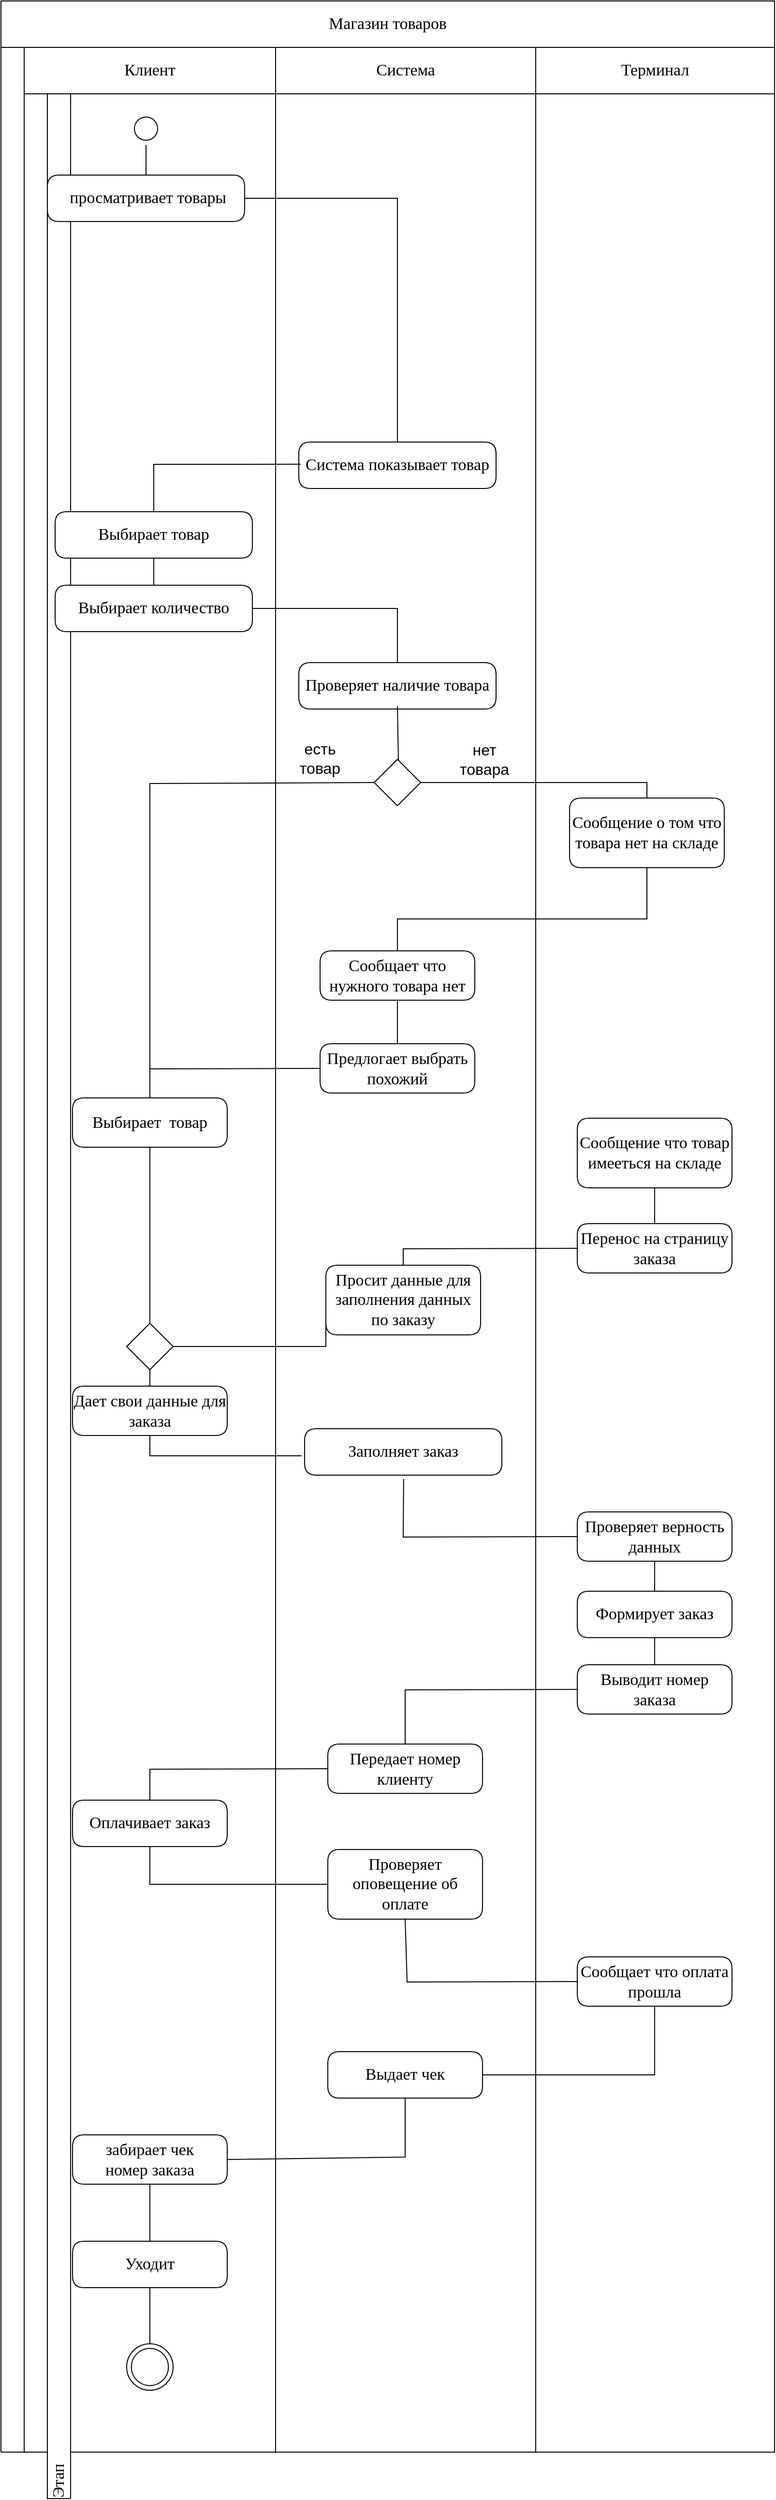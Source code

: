 <mxfile version="20.5.1" type="device" pages="2"><diagram name="Страница-1" id="Page-1"><mxGraphModel dx="1335" dy="742" grid="1" gridSize="10" guides="1" tooltips="1" connect="1" arrows="1" fold="1" page="1" pageScale="1" pageWidth="827" pageHeight="1169" math="0" shadow="0"><root><mxCell id="0"/><mxCell id="1" value="Соединительная линия" parent="0"/><mxCell id="2" style="vsdxID=5;fillColor=none;gradientColor=none;points=[[0,0.94,0],[0,0.88,0],[0,0.81,0],[0,0.75,0],[0,0.69,0],[0,0.63,0],[0,0.56,0],[0,0.5,0],[0,0.44,0],[0,0.37,0],[0,0.31,0],[0,0.25,0],[0,0.19,0],[0,0.12,0],[0,0.06,0],[1,0.94,0],[1,0.88,0],[1,0.81,0],[1,0.75,0],[1,0.69,0],[1,0.63,0],[1,0.56,0],[1,0.5,0],[1,0.44,0],[1,0.37,0],[1,0.31,0],[1,0.25,0],[1,0.19,0],[1,0.12,0],[1,0.06,0]];labelBackgroundColor=none;rounded=0;strokeColor=none;html=1;whiteSpace=wrap;" parent="1" vertex="1"><mxGeometry x="180" y="1101" width="800" height="2534" as="geometry"/></mxCell><mxCell id="3" style="vsdxID=6;fillColor=#FFFFFF;gradientColor=none;fillOpacity=0;shape=stencil(nZBLDoAgDERP0z3SIyjew0SURgSD+Lu9kMZoXLhwN9O+tukAlrNpJg1SzDH4QW/URgNYgZTkjA4UkwJUgGXng+6DX1zLfmoymdXo17xh5zmRJ6Q42BWCfc2oJfdAr+Yv+AP9Cb7OJ3H/2JG1HNGz/84klThPVCc=);points=[[0.06,1,0],[0.13,1,0],[0.19,1,0],[0.25,1,0],[0.31,1,0],[0.37,1,0],[0.44,1,0],[0.5,1,0],[0.56,1,0],[0.63,1,0],[0.69,1,0],[0.75,1,0],[0.81,1,0],[0.88,1,0],[0.94,1,0],[0.06,0,0],[0.13,0,0],[0.19,0,0],[0.25,0,0],[0.31,0,0],[0.37,0,0],[0.44,0,0],[0.5,0,0],[0.56,0,0],[0.63,0,0],[0.69,0,0],[0.75,0,0],[0.81,0,0],[0.88,0,0],[0.94,0,0]];labelBackgroundColor=none;rounded=0;html=1;whiteSpace=wrap;" parent="2" vertex="1"><mxGeometry width="800" height="2534" as="geometry"/></mxCell><mxCell id="4" value="&lt;div style=&quot;font-size: 1px&quot;&gt;&lt;p style=&quot;align:center;margin-left:0;margin-right:0;margin-top:0px;margin-bottom:0px;text-indent:0;valign:middle;direction:ltr;&quot;&gt;&lt;font style=&quot;font-size:16.93px;font-family:Calibri;color:#000000;direction:ltr;letter-spacing:0px;line-height:120%;opacity:1&quot;&gt;Магазин товаров&lt;br/&gt;&lt;/font&gt;&lt;/p&gt;&lt;/div&gt;" style="verticalAlign=middle;align=center;vsdxID=7;fillColor=#FFFFFF;gradientColor=none;shape=stencil(nZBLDoAgDERP0z3SIyjew0SURgSD+Lu9kMZoXLhwN9O+tukAlrNpJg1SzDH4QW/URgNYgZTkjA4UkwJUgGXng+6DX1zLfmoymdXo17xh5zmRJ6Q42BWCfc2oJfdAr+Yv+AP9Cb7OJ3H/2JG1HNGz/84klThPVCc=);points=[[0.06,1,0],[0.13,1,0],[0.19,1,0],[0.25,1,0],[0.31,1,0],[0.37,1,0],[0.44,1,0],[0.5,1,0],[0.56,1,0],[0.63,1,0],[0.69,1,0],[0.75,1,0],[0.81,1,0],[0.88,1,0],[0.94,1,0],[0.06,0,0],[0.13,0,0],[0.19,0,0],[0.25,0,0],[0.31,0,0],[0.37,0,0],[0.44,0,0],[0.5,0,0],[0.56,0,0],[0.63,0,0],[0.69,0,0],[0.75,0,0],[0.81,0,0],[0.88,0,0],[0.94,0,0]];labelBackgroundColor=none;rounded=0;html=1;whiteSpace=wrap;" parent="2" vertex="1"><mxGeometry width="800" height="48" as="geometry"/></mxCell><mxCell id="5" style="vsdxID=8;fillColor=#FFFFFF;gradientColor=none;fillOpacity=0;shape=stencil(nZBLDoAgDERP0z3SIyjew0SURgSD+Lu9kMZoXLhwN9N5bdMClrNpJg1SzDH4QW/URgNYgZTkjA4UkwJUgGXng+6DX1zLfmoymdXo1zxh5z6RO6Q42BWCfc2oJfdAr/AX/IH+BF/rk7hv7MjaZ/L+RirxJ1Gd);points=[];labelBackgroundColor=none;rounded=0;html=1;whiteSpace=wrap;" parent="1" vertex="1"><mxGeometry x="204" y="1149" width="776" height="2486" as="geometry"/></mxCell><mxCell id="6" style="vsdxID=2;fillColor=none;gradientColor=none;points=[];labelBackgroundColor=none;rounded=0;strokeColor=none;html=1;whiteSpace=wrap;" parent="1" vertex="1"><mxGeometry x="464" y="1149" width="269" height="2486" as="geometry"/></mxCell><mxCell id="7" style="vsdxID=3;fillColor=#FFFFFF;gradientColor=none;fillOpacity=0;shape=stencil(nZBLDoAgDERP0z3SIyjew0SURgSD+Lu9kMZoXLhwN9O+tukAlrNpJg1SzDH4QW/URgNYgZTkjA4UkwJUgGXng+6DX1zLfmoymdXo17xh5zmRJ6Q42BWCfc2oJfdAr+Yv+AP9Cb7OJ3H/2JG1HNGz/84klThPVCc=);points=[];labelBackgroundColor=none;rounded=0;html=1;whiteSpace=wrap;" parent="6" vertex="1"><mxGeometry width="269" height="2486" as="geometry"/></mxCell><mxCell id="8" value="&lt;div style=&quot;font-size: 1px&quot;&gt;&lt;font style=&quot;font-size:16.93px;font-family:Calibri;color:#000000;direction:ltr;letter-spacing:0px;line-height:120%;opacity:1&quot;&gt;Система&lt;br&gt;&lt;/font&gt;&lt;/div&gt;" style="verticalAlign=middle;align=center;vsdxID=4;fillColor=#FFFFFF;gradientColor=none;shape=stencil(nZBLDoAgDERP0z3SIyjew0SURgSD+Lu9kMZoXLhwN9O+tukAlrNpJg1SzDH4QW/URgNYgZTkjA4UkwJUgGXng+6DX1zLfmoymdXo17xh5zmRJ6Q42BWCfc2oJfdAr+Yv+AP9Cb7OJ3H/2JG1HNGz/84klThPVCc=);points=[];labelBackgroundColor=none;rounded=0;html=1;whiteSpace=wrap;" parent="6" vertex="1"><mxGeometry width="269" height="48" as="geometry"/></mxCell><mxCell id="9" style="vsdxID=13;fillColor=none;gradientColor=none;points=[];labelBackgroundColor=none;rounded=0;strokeColor=none;html=1;whiteSpace=wrap;" parent="1" vertex="1"><mxGeometry x="204" y="1149" width="260" height="2486" as="geometry"/></mxCell><mxCell id="10" style="vsdxID=14;fillColor=#FFFFFF;gradientColor=none;fillOpacity=0;shape=stencil(nZBLDoAgDERP0z3SIyjew0SURgSD+Lu9kMZoXLhwN9O+tukAlrNpJg1SzDH4QW/URgNYgZTkjA4UkwJUgGXng+6DX1zLfmoymdXo17xh5zmRJ6Q42BWCfc2oJfdAr+Yv+AP9Cb7OJ3H/2JG1HNGz/84klThPVCc=);points=[];labelBackgroundColor=none;rounded=0;html=1;whiteSpace=wrap;" parent="9" vertex="1"><mxGeometry width="260" height="2486" as="geometry"/></mxCell><mxCell id="11" value="&lt;div style=&quot;font-size: 1px&quot;&gt;&lt;font style=&quot;font-size:16.93px;font-family:Calibri;color:#000000;direction:ltr;letter-spacing:0px;line-height:120%;opacity:1&quot;&gt;Клиент&lt;br/&gt;&lt;/font&gt;&lt;/div&gt;" style="verticalAlign=middle;align=center;vsdxID=15;fillColor=#FFFFFF;gradientColor=none;shape=stencil(nZBLDoAgDERP0z3SIyjew0SURgSD+Lu9kMZoXLhwN9O+tukAlrNpJg1SzDH4QW/URgNYgZTkjA4UkwJUgGXng+6DX1zLfmoymdXo17xh5zmRJ6Q42BWCfc2oJfdAr+Yv+AP9Cb7OJ3H/2JG1HNGz/84klThPVCc=);points=[];labelBackgroundColor=none;rounded=0;html=1;whiteSpace=wrap;" parent="9" vertex="1"><mxGeometry width="260" height="48" as="geometry"/></mxCell><mxCell id="12" style="vsdxID=28;fillColor=none;gradientColor=none;points=[];labelBackgroundColor=none;rounded=0;strokeColor=none;html=1;whiteSpace=wrap;" parent="1" vertex="1"><mxGeometry x="733" y="1149" width="247" height="2486" as="geometry"/></mxCell><mxCell id="13" style="vsdxID=29;fillColor=#FFFFFF;gradientColor=none;fillOpacity=0;shape=stencil(nZBLDoAgDERP0z3SIyjew0SURgSD+Lu9kMZoXLhwN9O+tukAlrNpJg1SzDH4QW/URgNYgZTkjA4UkwJUgGXng+6DX1zLfmoymdXo17xh5zmRJ6Q42BWCfc2oJfdAr+Yv+AP9Cb7OJ3H/2JG1HNGz/84klThPVCc=);points=[];labelBackgroundColor=none;rounded=0;html=1;whiteSpace=wrap;" parent="12" vertex="1"><mxGeometry width="247" height="2486" as="geometry"/></mxCell><mxCell id="14" value="&lt;div style=&quot;font-size: 1px&quot;&gt;&lt;font style=&quot;font-size:16.93px;font-family:Calibri;color:#000000;direction:ltr;letter-spacing:0px;line-height:120%;opacity:1&quot;&gt;Терминал&lt;br&gt;&lt;/font&gt;&lt;/div&gt;" style="verticalAlign=middle;align=center;vsdxID=30;fillColor=#FFFFFF;gradientColor=none;shape=stencil(nZBLDoAgDERP0z3SIyjew0SURgSD+Lu9kMZoXLhwN9O+tukAlrNpJg1SzDH4QW/URgNYgZTkjA4UkwJUgGXng+6DX1zLfmoymdXo17xh5zmRJ6Q42BWCfc2oJfdAr+Yv+AP9Cb7OJ3H/2JG1HNGz/84klThPVCc=);points=[];labelBackgroundColor=none;rounded=0;html=1;whiteSpace=wrap;" parent="12" vertex="1"><mxGeometry width="247" height="48" as="geometry"/></mxCell><mxCell id="15" style="vsdxID=9;fillColor=#FFFFFF;gradientColor=none;shape=stencil(nZBLDoAgDERP0z3SIyDew0QUooJB/N1eSGM0LFywm2lf23QAxarbRQFna/BuVIfpggasgXNjtfImRAUoAUXvvBq822xHfmkTmdTs9rThpDmWJji7yFWMfEPoZOwHfZpF8A9aCGbno3h/jCYPIJYoPJQ3);points=[];labelBackgroundColor=none;rounded=0;html=1;whiteSpace=wrap;" parent="1" vertex="1"><mxGeometry x="180" y="1197" width="800" height="2438" as="geometry"/></mxCell><mxCell id="16" style="vsdxID=10;fillColor=none;gradientColor=none;points=[];labelBackgroundColor=none;rounded=0;strokeColor=none;html=1;whiteSpace=wrap;" parent="1" vertex="1"><mxGeometry x="180" y="1197" width="800" height="2438" as="geometry"/></mxCell><mxCell id="17" value="&lt;div style=&quot;font-size: 1px&quot;&gt;&lt;/div&gt;" style="verticalAlign=middle;align=center;vsdxID=11;rotation=90;fillColor=none;gradientColor=none;fillOpacity=0;spacingTop=-1;spacingBottom=-1;spacingLeft=-1;spacingRight=-1;points=[];labelBackgroundColor=none;rounded=0;html=1;strokeColor=none;whiteSpace=wrap;" parent="16" vertex="1"><mxGeometry x="-819" y="819" width="2438" height="800" as="geometry"/></mxCell><mxCell id="18" value="&lt;div style=&quot;font-size: 1px&quot;&gt;&lt;p style=&quot;align:left;margin-left:0;margin-right:0;margin-top:0px;margin-bottom:0px;text-indent:0;valign:middle;direction:ltr;&quot;&gt;&lt;font style=&quot;font-size:16.93px;font-family:Calibri;color:#000000;direction:ltr;letter-spacing:0px;line-height:120%;opacity:1&quot;&gt;Этап&lt;br/&gt;&lt;/font&gt;&lt;/p&gt;&lt;/div&gt;" style="verticalAlign=middle;align=left;vsdxID=12;rotation=270;fillColor=#FFFFFF;gradientColor=none;shape=stencil(nZBLDoAgDERP0z3SIyjew0SURgSD+Lu9kMZoXLhwN9O+tukAlrNpJg1SzDH4QW/URgNYgZTkjA4UkwJUgGXng+6DX1zLfmoymdXo17xh5zmRJ6Q42BWCfc2oJfdAr+Yv+AP9Cb7OJ3H/2JG1HNGz/84klThPVCc=);spacingTop=-1;spacingBottom=-1;spacingLeft=-1;spacingRight=-1;points=[];labelBackgroundColor=none;rounded=0;html=1;whiteSpace=wrap;" parent="16" vertex="1"><mxGeometry x="-1183" y="1231" width="2486" height="24" as="geometry"/></mxCell><mxCell id="kAddxHOBvb0kR5dC-fwD-111" value="&lt;font size=&quot;3&quot;&gt;нет товара&lt;/font&gt;" style="text;html=1;strokeColor=none;fillColor=none;align=center;verticalAlign=middle;whiteSpace=wrap;rounded=0;" parent="16" vertex="1"><mxGeometry x="470" y="673" width="60" height="30" as="geometry"/></mxCell><mxCell id="kAddxHOBvb0kR5dC-fwD-123" value="есть товар" style="text;html=1;strokeColor=none;fillColor=none;align=center;verticalAlign=middle;whiteSpace=wrap;rounded=0;fontSize=16;" parent="16" vertex="1"><mxGeometry x="300" y="672" width="60" height="30" as="geometry"/></mxCell><UserObject label="&lt;div style=&quot;font-size: 1px&quot;&gt;&lt;font style=&quot;font-size:16.93px;font-family:Calibri;color:#000000;direction:ltr;letter-spacing:0px;line-height:120%;opacity:1&quot;&gt;&amp;nbsp;просматривает товары&lt;br&gt;&lt;/font&gt;&lt;/div&gt;" Function="Клиент" id="19"><mxCell style="verticalAlign=middle;align=center;vsdxID=31;fillColor=#FFFFFF;gradientColor=none;shape=stencil(nZE9DsIwDIVP4xWliRiYS7kAJ4iIIRYhqdxQfk5PWhepdGBoJvu9z7b0AqbuvG0RtOoypys+yGUPZg9aU/TIlEsFpgFTnxPjhdM9OulbW0itRgWdzFQDrZXl05HeOGnVZvfztgLJllvqh+tPYZVYr2lSSX8QNFCcoV9zFfwHXQkuzpdizEeSoxAk3rm/zLNI8hem+QA=);points=[[0.5,0,0],[0.5,0.5,0],[1,0.5,0]];labelBackgroundColor=none;rounded=1;html=1;whiteSpace=wrap;" parent="1" vertex="1"><mxGeometry x="228" y="1281" width="204" height="48" as="geometry"/></mxCell></UserObject><UserObject label="&lt;div style=&quot;font-size: 1px&quot;&gt;&lt;font style=&quot;font-size:16.93px;font-family:Calibri;color:#000000;direction:ltr;letter-spacing:0px;line-height:120%;opacity:1&quot;&gt;Система показывает товар&lt;br&gt;&lt;/font&gt;&lt;/div&gt;" Function="Менеджер" id="23"><mxCell style="verticalAlign=middle;align=center;vsdxID=39;fillColor=#FFFFFF;gradientColor=none;shape=stencil(nZE9DsIwDIVP4xWliRiYS7kAJ4iIIRYhqdxQfk5PWhepdGBoJvu9z7b0AqbuvG0RtOoypys+yGUPZg9aU/TIlEsFpgFTnxPjhdM9OulbW0itRgWdzFQDrZXl05HeOGnVZvfztgLJllvqh+tPYZVYr2lSSX8QNFCcoV9zFfwHXQkuzpdizEeSoxAk3rm/zLNI8hem+QA=);points=[[0.5,0,0],[0.5,0.5,0],[1,0.5,0]];labelBackgroundColor=none;rounded=1;html=1;whiteSpace=wrap;" parent="1" vertex="1"><mxGeometry x="488" y="1557" width="204" height="48" as="geometry"/></mxCell></UserObject><UserObject label="&lt;div style=&quot;font-size: 1px&quot;&gt;&lt;font style=&quot;font-size:16.93px;font-family:Calibri;color:#000000;direction:ltr;letter-spacing:0px;line-height:120%;opacity:1&quot;&gt;Выбирает товар&lt;br/&gt;&lt;/font&gt;&lt;/div&gt;" Function="Клиент" id="26"><mxCell style="verticalAlign=middle;align=center;vsdxID=50;fillColor=#FFFFFF;gradientColor=none;shape=stencil(nZE9DsIwDIVP4xWliRiYS7kAJ4iIIRYhqdxQfk5PWhepdGBoJvu9z7b0AqbuvG0RtOoypys+yGUPZg9aU/TIlEsFpgFTnxPjhdM9OulbW0itRgWdzFQDrZXl05HeOGnVZvfztgLJllvqh+tPYZVYr2lSSX8QNFCcoV9zFfwHXQkuzpdizEeSoxAk3rm/zLNI8hem+QA=);points=[[0.5,0,0],[0.5,0.5,0],[1,0.5,0]];labelBackgroundColor=none;rounded=1;html=1;whiteSpace=wrap;" parent="1" vertex="1"><mxGeometry x="236" y="1629" width="204" height="48" as="geometry"/></mxCell></UserObject><UserObject label="&lt;div style=&quot;font-size: 1px&quot;&gt;&lt;font style=&quot;font-size:16.93px;font-family:Calibri;color:#000000;direction:ltr;letter-spacing:0px;line-height:120%;opacity:1&quot;&gt;Выбирает количество&lt;br/&gt;&lt;/font&gt;&lt;/div&gt;" Function="Клиент" id="28"><mxCell style="verticalAlign=middle;align=center;vsdxID=56;fillColor=#FFFFFF;gradientColor=none;shape=stencil(nZE9DsIwDIVP4xWliRiYS7kAJ4iIIRYhqdxQfk5PWhepdGBoJvu9z7b0AqbuvG0RtOoypys+yGUPZg9aU/TIlEsFpgFTnxPjhdM9OulbW0itRgWdzFQDrZXl05HeOGnVZvfztgLJllvqh+tPYZVYr2lSSX8QNFCcoV9zFfwHXQkuzpdizEeSoxAk3rm/zLNI8hem+QA=);points=[[0.5,0,0],[0.5,0.5,0],[1,0.5,0]];labelBackgroundColor=none;rounded=1;html=1;whiteSpace=wrap;" parent="1" vertex="1"><mxGeometry x="236" y="1705" width="204" height="48" as="geometry"/></mxCell></UserObject><UserObject label="&lt;div style=&quot;font-size: 1px&quot;&gt;&lt;font style=&quot;font-size:16.93px;font-family:Calibri;color:#000000;direction:ltr;letter-spacing:0px;line-height:120%;opacity:1&quot;&gt;Проверяет наличие товара&lt;br/&gt;&lt;/font&gt;&lt;/div&gt;" Function="Менеджер" id="30"><mxCell style="verticalAlign=middle;align=center;vsdxID=62;fillColor=#FFFFFF;gradientColor=none;shape=stencil(nZE9DsIwDIVP4xWliRiYS7kAJ4iIIRYhqdxQfk5PWhepdGBoJvu9z7b0AqbuvG0RtOoypys+yGUPZg9aU/TIlEsFpgFTnxPjhdM9OulbW0itRgWdzFQDrZXl05HeOGnVZvfztgLJllvqh+tPYZVYr2lSSX8QNFCcoV9zFfwHXQkuzpdizEeSoxAk3rm/zLNI8hem+QA=);points=[[0.5,0,0],[0.5,0.5,0],[1,0.5,0]];labelBackgroundColor=none;rounded=1;html=1;whiteSpace=wrap;" parent="1" vertex="1"><mxGeometry x="488" y="1785" width="204" height="48" as="geometry"/></mxCell></UserObject><UserObject label="&lt;div style=&quot;font-size: 1px&quot;&gt;&lt;font style=&quot;font-size:16.93px;font-family:Calibri;color:#000000;direction:ltr;letter-spacing:0px;line-height:120%;opacity:1&quot;&gt;Заполняет заказ&lt;br/&gt;&lt;/font&gt;&lt;/div&gt;" Function="Менеджер" id="32"><mxCell style="verticalAlign=middle;align=center;vsdxID=68;fillColor=#FFFFFF;gradientColor=none;shape=stencil(nZE9DsIwDIVP4xWliRiYS7kAJ4iIIRYhqdxQfk5PWhepdGBoJvu9z7b0AqbuvG0RtOoypys+yGUPZg9aU/TIlEsFpgFTnxPjhdM9OulbW0itRgWdzFQDrZXl05HeOGnVZvfztgLJllvqh+tPYZVYr2lSSX8QNFCcoV9zFfwHXQkuzpdizEeSoxAk3rm/zLNI8hem+QA=);points=[[0.5,0,0],[0.5,0.5,0],[1,0.5,0]];labelBackgroundColor=none;rounded=1;html=1;whiteSpace=wrap;" parent="1" vertex="1"><mxGeometry x="494" y="2577" width="204" height="48" as="geometry"/></mxCell></UserObject><UserObject label="" Function="Менеджер" id="33"><mxCell style="vsdxID=74;fillColor=#FFFFFF;gradientColor=none;shape=stencil(nZBNDoUgDIRP0z3SeAKf3sNElEYEg/h3+wdpjIaFC3cz9OukDGC16HZWIMUSvBvVTl3QgD+QkqxWnkJUgDVg1TuvBu9W27Gf20QmNbktJRy8V4q0IsXJthDsG2YN2Qd7DS+4fGGz3Bfyc2Z2axT3J3syhjt6zvNS4hMXivUf);points=[[0.5,1,0],[0.5,0,0],[0,0.5,0],[1,0.5,0]];labelBackgroundColor=none;rounded=0;html=1;whiteSpace=wrap;" parent="1" vertex="1"><mxGeometry x="566" y="1885" width="48" height="48" as="geometry"/></mxCell></UserObject><UserObject label="&lt;div style=&quot;font-size: 1px&quot;&gt;&lt;font style=&quot;font-size:16.93px;font-family:Calibri;color:#000000;direction:ltr;letter-spacing:0px;line-height:120%;opacity:1&quot;&gt;Сообщение о том что товара нет на складе&lt;br/&gt;&lt;/font&gt;&lt;/div&gt;" Function="Система" id="34"><mxCell style="verticalAlign=middle;align=center;vsdxID=75;fillColor=#FFFFFF;gradientColor=none;shape=stencil(nZE9DsIwDIVP4xWliRiYS7kAJ4iIIRYhqdxQfk5PWhepdGBoJvu9z7b0AqbuvG0RtOoypys+yGUPZg9aU/TIlEsFpgFTnxPjhdM9OulbW0itRgWdzFQDrZXl05HeOGnVZvfztgLJllvqh+tPYZVYr2lSSX8QNFCcoV9zFfwHXQkuzpdizEeSoxAk3rm/zLNI8hem+QA=);points=[[0.5,1,0],[0.5,0,0],[0,0.5,0],[1,0.5,0]];labelBackgroundColor=none;rounded=1;html=1;whiteSpace=wrap;" parent="1" vertex="1"><mxGeometry x="768" y="1925" width="160" height="72" as="geometry"/></mxCell></UserObject><UserObject label="&lt;div style=&quot;font-size: 1px&quot;&gt;&lt;font style=&quot;font-size:16.93px;font-family:Calibri;color:#000000;direction:ltr;letter-spacing:0px;line-height:120%;opacity:1&quot;&gt;Сообщение что товар имееться на складе&lt;br/&gt;&lt;/font&gt;&lt;/div&gt;" Function="Система" id="35"><mxCell style="verticalAlign=middle;align=center;vsdxID=76;fillColor=#FFFFFF;gradientColor=none;shape=stencil(nZE9DsIwDIVP4xWliRiYS7kAJ4iIIRYhqdxQfk5PWhepdGBoJvu9z7b0AqbuvG0RtOoypys+yGUPZg9aU/TIlEsFpgFTnxPjhdM9OulbW0itRgWdzFQDrZXl05HeOGnVZvfztgLJllvqh+tPYZVYr2lSSX8QNFCcoV9zFfwHXQkuzpdizEeSoxAk3rm/zLNI8hem+QA=);points=[[0.5,1,0],[0.5,0,0],[0,0.5,0],[1,0.5,0]];labelBackgroundColor=none;rounded=1;html=1;whiteSpace=wrap;" parent="1" vertex="1"><mxGeometry x="776" y="2256" width="160" height="72" as="geometry"/></mxCell></UserObject><UserObject label="" Function="Клиент" id="41"><mxCell style="vsdxID=92;fillColor=#FFFFFF;gradientColor=none;shape=stencil(vVHLDsIgEPwajiQI6RfU+h8bu22JCGRB2/69kG1iazx58DazM/vIjjBtmiCi0CplCjecbZ8nYc5Ca+snJJsLEqYTph0C4Ujh4XvmEaqzont41gkL96naodXKrGF6YSfQtUi0OXXDVlqPfJNP6usotUhYbJIUMmQb/GGrAxpRljVycDBuc1hKM2LclX8/7H9nFfB+82Cd45T2+mcspcSRmu4F);strokeColor=#000000;points=[[0.5,0,0],[0.5,0.5,0],[1,0.5,0]];labelBackgroundColor=none;rounded=0;html=1;whiteSpace=wrap;" parent="1" vertex="1"><mxGeometry x="318" y="1221" width="24" height="24" as="geometry"/></mxCell></UserObject><UserObject label="&lt;div style=&quot;font-size: 1px&quot;&gt;&lt;font style=&quot;font-size:16.93px;font-family:Calibri;color:#000000;direction:ltr;letter-spacing:0px;line-height:120%;opacity:1&quot;&gt;Перенос на страницу заказа&lt;br/&gt;&lt;/font&gt;&lt;/div&gt;" Function="Система" id="43"><mxCell style="verticalAlign=middle;align=center;vsdxID=98;fillColor=#FFFFFF;gradientColor=none;shape=stencil(nZE9DsIwDIVP4xWliRiYS7kAJ4iIIRYhqdxQfk5PWhepdGBoJvu9z7b0AqbuvG0RtOoypys+yGUPZg9aU/TIlEsFpgFTnxPjhdM9OulbW0itRgWdzFQDrZXl05HeOGnVZvfztgLJllvqh+tPYZVYr2lSSX8QNFCcoV9zFfwHXQkuzpdizEeSoxAk3rm/zLNI8hem+QA=);points=[[0.5,1,0],[0.5,0,0],[0,0.5,0],[1,0.5,0]];labelBackgroundColor=none;rounded=1;html=1;whiteSpace=wrap;" parent="1" vertex="1"><mxGeometry x="776" y="2365" width="160" height="51" as="geometry"/></mxCell></UserObject><UserObject label="&lt;div style=&quot;font-size: 1px&quot;&gt;&lt;font style=&quot;font-size:16.93px;font-family:Calibri;color:#000000;direction:ltr;letter-spacing:0px;line-height:120%;opacity:1&quot;&gt;Сообщает что нужного товара нет&lt;br/&gt;&lt;/font&gt;&lt;/div&gt;" Function="Менеджер" id="46"><mxCell style="verticalAlign=middle;align=center;vsdxID=116;fillColor=#FFFFFF;gradientColor=none;shape=stencil(nZE9DsIwDIVP4xWliRiYS7kAJ4iIIRYhqdxQfk5PWhepdGBoJvu9z7b0AqbuvG0RtOoypys+yGUPZg9aU/TIlEsFpgFTnxPjhdM9OulbW0itRgWdzFQDrZXl05HeOGnVZvfztgLJllvqh+tPYZVYr2lSSX8QNFCcoV9zFfwHXQkuzpdizEeSoxAk3rm/zLNI8hem+QA=);points=[[0.5,1,0],[0.5,0,0],[0,0.5,0],[1,0.5,0]];labelBackgroundColor=none;rounded=1;html=1;whiteSpace=wrap;" parent="1" vertex="1"><mxGeometry x="510" y="2083" width="160" height="51" as="geometry"/></mxCell></UserObject><UserObject label="&lt;div style=&quot;font-size: 1px&quot;&gt;&lt;font style=&quot;font-size:16.93px;font-family:Calibri;color:#000000;direction:ltr;letter-spacing:0px;line-height:120%;opacity:1&quot;&gt;Предлогает выбрать похожий&lt;br/&gt;&lt;/font&gt;&lt;/div&gt;" Function="Менеджер" id="49"><mxCell style="verticalAlign=middle;align=center;vsdxID=127;fillColor=#FFFFFF;gradientColor=none;shape=stencil(nZE9DsIwDIVP4xWliRiYS7kAJ4iIIRYhqdxQfk5PWhepdGBoJvu9z7b0AqbuvG0RtOoypys+yGUPZg9aU/TIlEsFpgFTnxPjhdM9OulbW0itRgWdzFQDrZXl05HeOGnVZvfztgLJllvqh+tPYZVYr2lSSX8QNFCcoV9zFfwHXQkuzpdizEeSoxAk3rm/zLNI8hem+QA=);points=[[0.5,1,0],[0.5,0,0],[0,0.5,0],[1,0.5,0]];labelBackgroundColor=none;rounded=1;html=1;whiteSpace=wrap;" parent="1" vertex="1"><mxGeometry x="510" y="2179" width="160" height="51" as="geometry"/></mxCell></UserObject><UserObject label="&lt;div style=&quot;font-size: 1px&quot;&gt;&lt;font style=&quot;font-size:16.93px;font-family:Calibri;color:#000000;direction:ltr;letter-spacing:0px;line-height:120%;opacity:1&quot;&gt;Выбирает&amp;nbsp; товар&lt;br&gt;&lt;/font&gt;&lt;/div&gt;" Function="Клиент" id="51"><mxCell style="verticalAlign=middle;align=center;vsdxID=133;fillColor=#FFFFFF;gradientColor=none;shape=stencil(nZE9DsIwDIVP4xWliRiYS7kAJ4iIIRYhqdxQfk5PWhepdGBoJvu9z7b0AqbuvG0RtOoypys+yGUPZg9aU/TIlEsFpgFTnxPjhdM9OulbW0itRgWdzFQDrZXl05HeOGnVZvfztgLJllvqh+tPYZVYr2lSSX8QNFCcoV9zFfwHXQkuzpdizEeSoxAk3rm/zLNI8hem+QA=);points=[[0.5,1,0],[0.5,0,0],[0,0.5,0],[1,0.5,0]];labelBackgroundColor=none;rounded=1;html=1;whiteSpace=wrap;" parent="1" vertex="1"><mxGeometry x="254" y="2235" width="160" height="51" as="geometry"/></mxCell></UserObject><UserObject label="&lt;div style=&quot;font-size: 1px&quot;&gt;&lt;font style=&quot;font-size:16.93px;font-family:Calibri;color:#000000;direction:ltr;letter-spacing:0px;line-height:120%;opacity:1&quot;&gt;Дает свои данные для заказа&lt;br/&gt;&lt;/font&gt;&lt;/div&gt;" Function="Клиент" id="52"><mxCell style="verticalAlign=middle;align=center;vsdxID=134;fillColor=#FFFFFF;gradientColor=none;shape=stencil(nZE9DsIwDIVP4xWliRiYS7kAJ4iIIRYhqdxQfk5PWhepdGBoJvu9z7b0AqbuvG0RtOoypys+yGUPZg9aU/TIlEsFpgFTnxPjhdM9OulbW0itRgWdzFQDrZXl05HeOGnVZvfztgLJllvqh+tPYZVYr2lSSX8QNFCcoV9zFfwHXQkuzpdizEeSoxAk3rm/zLNI8hem+QA=);points=[[0.5,1,0],[0.5,0,0],[0,0.5,0],[1,0.5,0]];labelBackgroundColor=none;rounded=1;html=1;whiteSpace=wrap;" parent="1" vertex="1"><mxGeometry x="254" y="2533" width="160" height="51" as="geometry"/></mxCell></UserObject><UserObject label="&lt;div style=&quot;font-size: 1px&quot;&gt;&lt;font style=&quot;font-size:16.93px;font-family:Calibri;color:#000000;direction:ltr;letter-spacing:0px;line-height:120%;opacity:1&quot;&gt;Просит данные для заполнения данных по заказу&lt;br/&gt;&lt;/font&gt;&lt;/div&gt;" Function="Менеджер" id="56"><mxCell style="verticalAlign=middle;align=center;vsdxID=155;fillColor=#FFFFFF;gradientColor=none;shape=stencil(nZE9DsIwDIVP4xWliRiYS7kAJ4iIIRYhqdxQfk5PWhepdGBoJvu9z7b0AqbuvG0RtOoypys+yGUPZg9aU/TIlEsFpgFTnxPjhdM9OulbW0itRgWdzFQDrZXl05HeOGnVZvfztgLJllvqh+tPYZVYr2lSSX8QNFCcoV9zFfwHXQkuzpdizEeSoxAk3rm/zLNI8hem+QA=);points=[[0.5,1,0],[0.5,0,0],[0,0.5,0],[1,0.5,0]];labelBackgroundColor=none;rounded=1;html=1;whiteSpace=wrap;" parent="1" vertex="1"><mxGeometry x="516" y="2408" width="160" height="72" as="geometry"/></mxCell></UserObject><UserObject label="&lt;div style=&quot;font-size: 1px&quot;&gt;&lt;font style=&quot;font-size:16.93px;font-family:Calibri;color:#000000;direction:ltr;letter-spacing:0px;line-height:120%;opacity:1&quot;&gt;Проверяет верность данных&lt;br/&gt;&lt;/font&gt;&lt;/div&gt;" Function="Система" id="59"><mxCell style="verticalAlign=middle;align=center;vsdxID=166;fillColor=#FFFFFF;gradientColor=none;shape=stencil(nZE9DsIwDIVP4xWliRiYS7kAJ4iIIRYhqdxQfk5PWhepdGBoJvu9z7b0AqbuvG0RtOoypys+yGUPZg9aU/TIlEsFpgFTnxPjhdM9OulbW0itRgWdzFQDrZXl05HeOGnVZvfztgLJllvqh+tPYZVYr2lSSX8QNFCcoV9zFfwHXQkuzpdizEeSoxAk3rm/zLNI8hem+QA=);points=[[0.5,1,0],[0.5,0,0],[0,0.5,0],[1,0.5,0]];labelBackgroundColor=none;rounded=1;html=1;whiteSpace=wrap;" parent="1" vertex="1"><mxGeometry x="776" y="2663" width="160" height="51" as="geometry"/></mxCell></UserObject><UserObject label="&lt;div style=&quot;font-size: 1px&quot;&gt;&lt;font style=&quot;font-size:16.93px;font-family:Calibri;color:#000000;direction:ltr;letter-spacing:0px;line-height:120%;opacity:1&quot;&gt;Формирует заказ&lt;br/&gt;&lt;/font&gt;&lt;/div&gt;" Function="Система" id="62"><mxCell style="verticalAlign=middle;align=center;vsdxID=177;fillColor=#FFFFFF;gradientColor=none;shape=stencil(nZE9DsIwDIVP4xWliRiYS7kAJ4iIIRYhqdxQfk5PWhepdGBoJvu9z7b0AqbuvG0RtOoypys+yGUPZg9aU/TIlEsFpgFTnxPjhdM9OulbW0itRgWdzFQDrZXl05HeOGnVZvfztgLJllvqh+tPYZVYr2lSSX8QNFCcoV9zFfwHXQkuzpdizEeSoxAk3rm/zLNI8hem+QA=);points=[[0.5,1,0],[0.5,0,0],[0,0.5,0],[1,0.5,0]];labelBackgroundColor=none;rounded=1;html=1;whiteSpace=wrap;" parent="1" vertex="1"><mxGeometry x="776" y="2745" width="160" height="48" as="geometry"/></mxCell></UserObject><UserObject label="&lt;div style=&quot;font-size: 1px&quot;&gt;&lt;font style=&quot;font-size:16.93px;font-family:Calibri;color:#000000;direction:ltr;letter-spacing:0px;line-height:120%;opacity:1&quot;&gt;Выводит номер заказа&lt;br/&gt;&lt;/font&gt;&lt;/div&gt;" Function="Система" id="63"><mxCell style="verticalAlign=middle;align=center;vsdxID=178;fillColor=#FFFFFF;gradientColor=none;shape=stencil(nZE9DsIwDIVP4xWliRiYS7kAJ4iIIRYhqdxQfk5PWhepdGBoJvu9z7b0AqbuvG0RtOoypys+yGUPZg9aU/TIlEsFpgFTnxPjhdM9OulbW0itRgWdzFQDrZXl05HeOGnVZvfztgLJllvqh+tPYZVYr2lSSX8QNFCcoV9zFfwHXQkuzpdizEeSoxAk3rm/zLNI8hem+QA=);points=[[0.5,1,0],[0.5,0,0],[0,0.5,0],[1,0.5,0]];labelBackgroundColor=none;rounded=1;html=1;whiteSpace=wrap;" parent="1" vertex="1"><mxGeometry x="776" y="2821" width="160" height="51" as="geometry"/></mxCell></UserObject><UserObject label="&lt;div style=&quot;font-size: 1px&quot;&gt;&lt;font style=&quot;font-size:16.93px;font-family:Calibri;color:#000000;direction:ltr;letter-spacing:0px;line-height:120%;opacity:1&quot;&gt;Передает номер клиенту&lt;br/&gt;&lt;/font&gt;&lt;/div&gt;" Function="Менеджер" id="64"><mxCell style="verticalAlign=middle;align=center;vsdxID=179;fillColor=#FFFFFF;gradientColor=none;shape=stencil(nZE9DsIwDIVP4xWliRiYS7kAJ4iIIRYhqdxQfk5PWhepdGBoJvu9z7b0AqbuvG0RtOoypys+yGUPZg9aU/TIlEsFpgFTnxPjhdM9OulbW0itRgWdzFQDrZXl05HeOGnVZvfztgLJllvqh+tPYZVYr2lSSX8QNFCcoV9zFfwHXQkuzpdizEeSoxAk3rm/zLNI8hem+QA=);points=[[0.5,1,0],[0.5,0,0],[0,0.5,0],[1,0.5,0]];labelBackgroundColor=none;rounded=1;html=1;whiteSpace=wrap;" parent="1" vertex="1"><mxGeometry x="518" y="2903" width="160" height="51" as="geometry"/></mxCell></UserObject><UserObject label="&lt;div style=&quot;font-size: 1px&quot;&gt;&lt;font style=&quot;font-size:16.93px;font-family:Calibri;color:#000000;direction:ltr;letter-spacing:0px;line-height:120%;opacity:1&quot;&gt;Оплачивает заказ&lt;br/&gt;&lt;/font&gt;&lt;/div&gt;" Function="Клиент" id="65"><mxCell style="verticalAlign=middle;align=center;vsdxID=180;fillColor=#FFFFFF;gradientColor=none;shape=stencil(nZE9DsIwDIVP4xWliRiYS7kAJ4iIIRYhqdxQfk5PWhepdGBoJvu9z7b0AqbuvG0RtOoypys+yGUPZg9aU/TIlEsFpgFTnxPjhdM9OulbW0itRgWdzFQDrZXl05HeOGnVZvfztgLJllvqh+tPYZVYr2lSSX8QNFCcoV9zFfwHXQkuzpdizEeSoxAk3rm/zLNI8hem+QA=);points=[[0.5,1,0],[0.5,0,0],[0,0.5,0],[1,0.5,0]];labelBackgroundColor=none;rounded=1;html=1;whiteSpace=wrap;" parent="1" vertex="1"><mxGeometry x="254" y="2961" width="160" height="48" as="geometry"/></mxCell></UserObject><UserObject label="&lt;div style=&quot;font-size: 1px&quot;&gt;&lt;font style=&quot;font-size:16.93px;font-family:Calibri;color:#000000;direction:ltr;letter-spacing:0px;line-height:120%;opacity:1&quot;&gt;Проверяет оповещение об оплате&lt;br/&gt;&lt;/font&gt;&lt;/div&gt;" Function="Менеджер" id="66"><mxCell style="verticalAlign=middle;align=center;vsdxID=181;fillColor=#FFFFFF;gradientColor=none;shape=stencil(nZE9DsIwDIVP4xWliRiYS7kAJ4iIIRYhqdxQfk5PWhepdGBoJvu9z7b0AqbuvG0RtOoypys+yGUPZg9aU/TIlEsFpgFTnxPjhdM9OulbW0itRgWdzFQDrZXl05HeOGnVZvfztgLJllvqh+tPYZVYr2lSSX8QNFCcoV9zFfwHXQkuzpdizEeSoxAk3rm/zLNI8hem+QA=);points=[[0.5,1,0],[0.5,0,0],[0,0.5,0],[1,0.5,0]];labelBackgroundColor=none;rounded=1;html=1;whiteSpace=wrap;" parent="1" vertex="1"><mxGeometry x="518" y="3012" width="160" height="72" as="geometry"/></mxCell></UserObject><UserObject label="&lt;div style=&quot;font-size: 1px&quot;&gt;&lt;font style=&quot;font-size:16.93px;font-family:Calibri;color:#000000;direction:ltr;letter-spacing:0px;line-height:120%;opacity:1&quot;&gt;Сообщает что оплата прошла&lt;br/&gt;&lt;/font&gt;&lt;/div&gt;" Function="Система" id="67"><mxCell style="verticalAlign=middle;align=center;vsdxID=182;fillColor=#FFFFFF;gradientColor=none;shape=stencil(nZE9DsIwDIVP4xWliRiYS7kAJ4iIIRYhqdxQfk5PWhepdGBoJvu9z7b0AqbuvG0RtOoypys+yGUPZg9aU/TIlEsFpgFTnxPjhdM9OulbW0itRgWdzFQDrZXl05HeOGnVZvfztgLJllvqh+tPYZVYr2lSSX8QNFCcoV9zFfwHXQkuzpdizEeSoxAk3rm/zLNI8hem+QA=);points=[[0.5,1,0],[0.5,0,0],[0,0.5,0],[1,0.5,0]];labelBackgroundColor=none;rounded=1;html=1;whiteSpace=wrap;" parent="1" vertex="1"><mxGeometry x="776" y="3123" width="160" height="51" as="geometry"/></mxCell></UserObject><UserObject label="&lt;div style=&quot;font-size: 1px&quot;&gt;&lt;font style=&quot;font-size:16.93px;font-family:Calibri;color:#000000;direction:ltr;letter-spacing:0px;line-height:120%;opacity:1&quot;&gt;Выдает чек&lt;br/&gt;&lt;/font&gt;&lt;/div&gt;" Function="Менеджер" id="68"><mxCell style="verticalAlign=middle;align=center;vsdxID=183;fillColor=#FFFFFF;gradientColor=none;shape=stencil(nZE9DsIwDIVP4xWliRiYS7kAJ4iIIRYhqdxQfk5PWhepdGBoJvu9z7b0AqbuvG0RtOoypys+yGUPZg9aU/TIlEsFpgFTnxPjhdM9OulbW0itRgWdzFQDrZXl05HeOGnVZvfztgLJllvqh+tPYZVYr2lSSX8QNFCcoV9zFfwHXQkuzpdizEeSoxAk3rm/zLNI8hem+QA=);points=[[0.5,1,0],[0.5,0,0],[0,0.5,0],[1,0.5,0]];labelBackgroundColor=none;rounded=1;html=1;whiteSpace=wrap;" parent="1" vertex="1"><mxGeometry x="518" y="3221" width="160" height="48" as="geometry"/></mxCell></UserObject><UserObject label="&lt;div style=&quot;font-size: 1px&quot;&gt;&lt;font style=&quot;font-size:16.93px;font-family:Calibri;color:#000000;direction:ltr;letter-spacing:0px;line-height:120%;opacity:1&quot;&gt;забирает чек&lt;br/&gt;номер заказа &lt;br/&gt;&lt;/font&gt;&lt;/div&gt;" Function="Клиент" id="69"><mxCell style="verticalAlign=middle;align=center;vsdxID=184;fillColor=#FFFFFF;gradientColor=none;shape=stencil(nZE9DsIwDIVP4xWliRiYS7kAJ4iIIRYhqdxQfk5PWhepdGBoJvu9z7b0AqbuvG0RtOoypys+yGUPZg9aU/TIlEsFpgFTnxPjhdM9OulbW0itRgWdzFQDrZXl05HeOGnVZvfztgLJllvqh+tPYZVYr2lSSX8QNFCcoV9zFfwHXQkuzpdizEeSoxAk3rm/zLNI8hem+QA=);points=[[0.5,1,0],[0.5,0,0],[0,0.5,0],[1,0.5,0]];labelBackgroundColor=none;rounded=1;html=1;whiteSpace=wrap;" parent="1" vertex="1"><mxGeometry x="254" y="3307" width="160" height="51" as="geometry"/></mxCell></UserObject><UserObject label="&lt;div style=&quot;font-size: 1px&quot;&gt;&lt;font style=&quot;font-size:16.93px;font-family:Calibri;color:#000000;direction:ltr;letter-spacing:0px;line-height:120%;opacity:1&quot;&gt;Уходит&lt;br/&gt;&lt;/font&gt;&lt;/div&gt;" Function="Клиент" id="70"><mxCell style="verticalAlign=middle;align=center;vsdxID=185;fillColor=#FFFFFF;gradientColor=none;shape=stencil(nZE9DsIwDIVP4xWliRiYS7kAJ4iIIRYhqdxQfk5PWhepdGBoJvu9z7b0AqbuvG0RtOoypys+yGUPZg9aU/TIlEsFpgFTnxPjhdM9OulbW0itRgWdzFQDrZXl05HeOGnVZvfztgLJllvqh+tPYZVYr2lSSX8QNFCcoV9zFfwHXQkuzpdizEeSoxAk3rm/zLNI8hem+QA=);points=[[0.5,1,0],[0.5,0,0],[0,0.5,0],[1,0.5,0]];labelBackgroundColor=none;rounded=1;html=1;whiteSpace=wrap;" parent="1" vertex="1"><mxGeometry x="254" y="3417" width="160" height="48" as="geometry"/></mxCell></UserObject><UserObject label="" Function="Клиент" id="71"><mxCell style="vsdxID=186;fillColor=#FFFFFF;gradientColor=none;shape=stencil(nZBNDoUgDIRP0z3SeAKf3sNElEYEg/h3+wdpjIaFC3cz9OukDGC16HZWIMUSvBvVTl3QgD+QkqxWnkJUgDVg1TuvBu9W27Gf20QmNbktJRy8V4q0IsXJthDsG2YN2Qd7DS+4fGGz3Bfyc2Z2axT3J3syhjt6zvNS4hMXivUf);points=[[0.5,1,0],[0.5,0,0],[0,0.5,0],[1,0.5,0]];labelBackgroundColor=none;rounded=0;html=1;whiteSpace=wrap;" parent="1" vertex="1"><mxGeometry x="310" y="2468" width="48" height="48" as="geometry"/></mxCell></UserObject><UserObject label="" Function="Клиент" id="81"><mxCell style="vsdxID=238;fillColor=#FFFFFF;gradientColor=none;shape=stencil(xVPbCsMgDP0aHwWn9GHPXfcfstpW5mqJbm3/vkpkF+kGG4y+JTkn8SQHiShdJwdFOHMe7FmNuvYdEQfCue47BdqHiIiKiLKxoFqw177GfJCRGaOLvcUJE/btWGzhbMa0wPSIVAmnAEGi8kSF+TVP8H51EpuonLSjYL302vYIJsxIaBUNr9DGyDYJQsiNSg1P5d91rW/4F10heNy50cagTXf8nQlfeFBkuxbZrpuZ8FnYRh5k9w9B/i9CCf+UqBY=);strokeColor=#000000;points=[[0.5,1,0],[0.5,0,0],[0,0.5,0],[1,0.5,0]];labelBackgroundColor=none;rounded=0;html=1;whiteSpace=wrap;" parent="1" vertex="1"><mxGeometry x="310" y="3523" width="48" height="48" as="geometry"/></mxCell></UserObject><mxCell id="kAddxHOBvb0kR5dC-fwD-84" value="" style="endArrow=none;html=1;rounded=0;entryX=0.5;entryY=1;entryDx=0;entryDy=0;entryPerimeter=0;exitX=0.5;exitY=0;exitDx=0;exitDy=0;exitPerimeter=0;" parent="1" source="71" target="51" edge="1"><mxGeometry width="50" height="50" relative="1" as="geometry"><mxPoint x="340" y="2380" as="sourcePoint"/><mxPoint x="390" y="2330" as="targetPoint"/></mxGeometry></mxCell><mxCell id="kAddxHOBvb0kR5dC-fwD-85" value="" style="endArrow=none;html=1;rounded=0;exitX=0.5;exitY=1;exitDx=0;exitDy=0;exitPerimeter=0;entryX=0.5;entryY=0;entryDx=0;entryDy=0;entryPerimeter=0;" parent="1" source="71" target="52" edge="1"><mxGeometry width="50" height="50" relative="1" as="geometry"><mxPoint x="380" y="2520" as="sourcePoint"/><mxPoint x="430" y="2470" as="targetPoint"/></mxGeometry></mxCell><mxCell id="kAddxHOBvb0kR5dC-fwD-86" value="" style="endArrow=none;html=1;rounded=0;entryX=0.5;entryY=1;entryDx=0;entryDy=0;entryPerimeter=0;exitX=-0.015;exitY=0.583;exitDx=0;exitDy=0;exitPerimeter=0;" parent="1" source="32" target="52" edge="1"><mxGeometry width="50" height="50" relative="1" as="geometry"><mxPoint x="350" y="2700" as="sourcePoint"/><mxPoint x="400" y="2650" as="targetPoint"/><Array as="points"><mxPoint x="334" y="2605"/></Array></mxGeometry></mxCell><mxCell id="kAddxHOBvb0kR5dC-fwD-88" value="" style="endArrow=none;html=1;rounded=0;entryX=0.5;entryY=1;entryDx=0;entryDy=0;entryPerimeter=0;exitX=0.5;exitY=0;exitDx=0;exitDy=0;exitPerimeter=0;" parent="1" source="81" target="70" edge="1"><mxGeometry width="50" height="50" relative="1" as="geometry"><mxPoint x="400" y="3540" as="sourcePoint"/><mxPoint x="450" y="3490" as="targetPoint"/></mxGeometry></mxCell><mxCell id="kAddxHOBvb0kR5dC-fwD-89" value="" style="endArrow=none;html=1;rounded=0;entryX=0.5;entryY=1;entryDx=0;entryDy=0;entryPerimeter=0;exitX=0.5;exitY=0;exitDx=0;exitDy=0;exitPerimeter=0;" parent="1" source="70" target="69" edge="1"><mxGeometry width="50" height="50" relative="1" as="geometry"><mxPoint x="390" y="3430" as="sourcePoint"/><mxPoint x="440" y="3380" as="targetPoint"/></mxGeometry></mxCell><mxCell id="kAddxHOBvb0kR5dC-fwD-90" value="" style="endArrow=none;html=1;rounded=0;entryX=0.5;entryY=1;entryDx=0;entryDy=0;entryPerimeter=0;exitX=1;exitY=0.5;exitDx=0;exitDy=0;exitPerimeter=0;" parent="1" source="69" target="68" edge="1"><mxGeometry width="50" height="50" relative="1" as="geometry"><mxPoint x="530" y="3370" as="sourcePoint"/><mxPoint x="580" y="3320" as="targetPoint"/><Array as="points"><mxPoint x="598" y="3330"/></Array></mxGeometry></mxCell><mxCell id="kAddxHOBvb0kR5dC-fwD-91" value="" style="endArrow=none;html=1;rounded=0;exitX=1;exitY=0.5;exitDx=0;exitDy=0;exitPerimeter=0;entryX=0.5;entryY=1;entryDx=0;entryDy=0;entryPerimeter=0;" parent="1" source="68" target="67" edge="1"><mxGeometry width="50" height="50" relative="1" as="geometry"><mxPoint x="790" y="3250" as="sourcePoint"/><mxPoint x="840" y="3200" as="targetPoint"/><Array as="points"><mxPoint x="856" y="3245"/></Array></mxGeometry></mxCell><mxCell id="kAddxHOBvb0kR5dC-fwD-92" value="" style="endArrow=none;html=1;rounded=0;entryX=0;entryY=0.5;entryDx=0;entryDy=0;entryPerimeter=0;exitX=0.5;exitY=1;exitDx=0;exitDy=0;exitPerimeter=0;" parent="1" source="66" target="67" edge="1"><mxGeometry width="50" height="50" relative="1" as="geometry"><mxPoint x="600" y="3150" as="sourcePoint"/><mxPoint x="650" y="3100" as="targetPoint"/><Array as="points"><mxPoint x="600" y="3149"/></Array></mxGeometry></mxCell><mxCell id="kAddxHOBvb0kR5dC-fwD-94" value="" style="endArrow=none;html=1;rounded=0;entryX=0.5;entryY=1;entryDx=0;entryDy=0;entryPerimeter=0;exitX=0;exitY=0.5;exitDx=0;exitDy=0;exitPerimeter=0;" parent="1" source="66" target="65" edge="1"><mxGeometry width="50" height="50" relative="1" as="geometry"><mxPoint x="350" y="3140" as="sourcePoint"/><mxPoint x="400" y="3090" as="targetPoint"/><Array as="points"><mxPoint x="334" y="3048"/></Array></mxGeometry></mxCell><mxCell id="kAddxHOBvb0kR5dC-fwD-93" value="" style="endArrow=none;html=1;rounded=0;entryX=0;entryY=0.5;entryDx=0;entryDy=0;entryPerimeter=0;exitX=0.5;exitY=0;exitDx=0;exitDy=0;exitPerimeter=0;" parent="1" source="65" target="64" edge="1"><mxGeometry width="50" height="50" relative="1" as="geometry"><mxPoint x="360" y="2900" as="sourcePoint"/><mxPoint x="410" y="2850" as="targetPoint"/><Array as="points"><mxPoint x="334" y="2929"/></Array></mxGeometry></mxCell><mxCell id="kAddxHOBvb0kR5dC-fwD-95" value="" style="endArrow=none;html=1;rounded=0;entryX=0;entryY=0.5;entryDx=0;entryDy=0;entryPerimeter=0;exitX=0.5;exitY=0;exitDx=0;exitDy=0;exitPerimeter=0;" parent="1" source="64" target="63" edge="1"><mxGeometry width="50" height="50" relative="1" as="geometry"><mxPoint x="630" y="2850" as="sourcePoint"/><mxPoint x="680" y="2800" as="targetPoint"/><Array as="points"><mxPoint x="598" y="2847"/></Array></mxGeometry></mxCell><mxCell id="kAddxHOBvb0kR5dC-fwD-97" value="" style="endArrow=none;html=1;rounded=0;entryX=0.5;entryY=1;entryDx=0;entryDy=0;entryPerimeter=0;exitX=0.5;exitY=0;exitDx=0;exitDy=0;exitPerimeter=0;" parent="1" source="63" target="62" edge="1"><mxGeometry width="50" height="50" relative="1" as="geometry"><mxPoint x="930" y="2840" as="sourcePoint"/><mxPoint x="980" y="2790" as="targetPoint"/></mxGeometry></mxCell><mxCell id="kAddxHOBvb0kR5dC-fwD-98" value="" style="endArrow=none;html=1;rounded=0;entryX=0.5;entryY=1;entryDx=0;entryDy=0;entryPerimeter=0;exitX=0.5;exitY=0;exitDx=0;exitDy=0;exitPerimeter=0;" parent="1" source="62" target="59" edge="1"><mxGeometry width="50" height="50" relative="1" as="geometry"><mxPoint x="760" y="2760" as="sourcePoint"/><mxPoint x="810" y="2710" as="targetPoint"/></mxGeometry></mxCell><mxCell id="kAddxHOBvb0kR5dC-fwD-99" value="" style="endArrow=none;html=1;rounded=0;entryX=0.502;entryY=1.083;entryDx=0;entryDy=0;entryPerimeter=0;exitX=0;exitY=0.5;exitDx=0;exitDy=0;exitPerimeter=0;" parent="1" source="59" target="32" edge="1"><mxGeometry width="50" height="50" relative="1" as="geometry"><mxPoint x="580" y="2720" as="sourcePoint"/><mxPoint x="630" y="2670" as="targetPoint"/><Array as="points"><mxPoint x="596" y="2689"/></Array></mxGeometry></mxCell><mxCell id="kAddxHOBvb0kR5dC-fwD-100" value="" style="endArrow=none;html=1;rounded=0;entryX=0;entryY=0.5;entryDx=0;entryDy=0;entryPerimeter=0;exitX=1;exitY=0.5;exitDx=0;exitDy=0;exitPerimeter=0;" parent="1" source="71" target="56" edge="1"><mxGeometry width="50" height="50" relative="1" as="geometry"><mxPoint x="390" y="2460" as="sourcePoint"/><mxPoint x="440" y="2410" as="targetPoint"/><Array as="points"><mxPoint x="516" y="2492"/></Array></mxGeometry></mxCell><mxCell id="kAddxHOBvb0kR5dC-fwD-101" value="" style="endArrow=none;html=1;rounded=0;entryX=0;entryY=0.5;entryDx=0;entryDy=0;entryPerimeter=0;exitX=0.5;exitY=0;exitDx=0;exitDy=0;exitPerimeter=0;" parent="1" source="56" target="43" edge="1"><mxGeometry width="50" height="50" relative="1" as="geometry"><mxPoint x="580" y="2370" as="sourcePoint"/><mxPoint x="630" y="2320" as="targetPoint"/><Array as="points"><mxPoint x="596" y="2391"/></Array></mxGeometry></mxCell><mxCell id="kAddxHOBvb0kR5dC-fwD-102" value="" style="endArrow=none;html=1;rounded=0;entryX=0.5;entryY=1;entryDx=0;entryDy=0;entryPerimeter=0;exitX=0.5;exitY=0;exitDx=0;exitDy=0;exitPerimeter=0;" parent="1" source="43" target="35" edge="1"><mxGeometry width="50" height="50" relative="1" as="geometry"><mxPoint x="910" y="2400" as="sourcePoint"/><mxPoint x="960" y="2350" as="targetPoint"/></mxGeometry></mxCell><mxCell id="kAddxHOBvb0kR5dC-fwD-103" value="" style="endArrow=none;html=1;rounded=0;entryX=0;entryY=0.5;entryDx=0;entryDy=0;entryPerimeter=0;exitX=0.5;exitY=0;exitDx=0;exitDy=0;exitPerimeter=0;" parent="1" source="51" target="49" edge="1"><mxGeometry width="50" height="50" relative="1" as="geometry"><mxPoint x="350" y="2170" as="sourcePoint"/><mxPoint x="400" y="2120" as="targetPoint"/><Array as="points"><mxPoint x="334" y="2205"/></Array></mxGeometry></mxCell><mxCell id="kAddxHOBvb0kR5dC-fwD-105" value="" style="endArrow=none;html=1;rounded=0;entryX=0.5;entryY=1;entryDx=0;entryDy=0;entryPerimeter=0;exitX=0.5;exitY=0;exitDx=0;exitDy=0;exitPerimeter=0;" parent="1" source="49" target="46" edge="1"><mxGeometry width="50" height="50" relative="1" as="geometry"><mxPoint x="590" y="2220" as="sourcePoint"/><mxPoint x="640" y="2170" as="targetPoint"/></mxGeometry></mxCell><mxCell id="kAddxHOBvb0kR5dC-fwD-106" value="" style="endArrow=none;html=1;rounded=0;entryX=0.5;entryY=1;entryDx=0;entryDy=0;entryPerimeter=0;exitX=0.5;exitY=0;exitDx=0;exitDy=0;exitPerimeter=0;" parent="1" source="46" target="34" edge="1"><mxGeometry width="50" height="50" relative="1" as="geometry"><mxPoint x="560" y="2070" as="sourcePoint"/><mxPoint x="768" y="2051" as="targetPoint"/><Array as="points"><mxPoint x="590" y="2050"/><mxPoint x="848" y="2050"/></Array></mxGeometry></mxCell><mxCell id="kAddxHOBvb0kR5dC-fwD-108" value="" style="endArrow=none;html=1;rounded=0;entryX=0.5;entryY=0;entryDx=0;entryDy=0;entryPerimeter=0;exitX=1;exitY=0.5;exitDx=0;exitDy=0;exitPerimeter=0;" parent="1" source="33" target="34" edge="1"><mxGeometry width="50" height="50" relative="1" as="geometry"><mxPoint x="780" y="1840" as="sourcePoint"/><mxPoint x="830" y="1790" as="targetPoint"/><Array as="points"><mxPoint x="848" y="1909"/></Array></mxGeometry></mxCell><mxCell id="kAddxHOBvb0kR5dC-fwD-110" value="" style="endArrow=none;html=1;rounded=0;entryX=0.5;entryY=0.938;entryDx=0;entryDy=0;entryPerimeter=0;exitX=0.623;exitY=0.036;exitDx=0;exitDy=0;exitPerimeter=0;" parent="1" target="30" edge="1"><mxGeometry width="50" height="50" relative="1" as="geometry"><mxPoint x="591.002" y="1886.328" as="sourcePoint"/><mxPoint x="650" y="1840" as="targetPoint"/></mxGeometry></mxCell><mxCell id="kAddxHOBvb0kR5dC-fwD-114" value="" style="endArrow=none;html=1;rounded=0;fontSize=16;exitX=0.5;exitY=0;exitDx=0;exitDy=0;exitPerimeter=0;entryX=1;entryY=0.5;entryDx=0;entryDy=0;entryPerimeter=0;" parent="1" source="30" target="28" edge="1"><mxGeometry width="50" height="50" relative="1" as="geometry"><mxPoint x="570" y="1750" as="sourcePoint"/><mxPoint x="620" y="1700" as="targetPoint"/><Array as="points"><mxPoint x="590" y="1729"/></Array></mxGeometry></mxCell><mxCell id="kAddxHOBvb0kR5dC-fwD-115" value="" style="endArrow=none;html=1;rounded=0;fontSize=16;exitX=0.5;exitY=0;exitDx=0;exitDy=0;exitPerimeter=0;" parent="1" source="28" target="26" edge="1"><mxGeometry width="50" height="50" relative="1" as="geometry"><mxPoint x="360" y="1740" as="sourcePoint"/><mxPoint x="410" y="1690" as="targetPoint"/></mxGeometry></mxCell><mxCell id="kAddxHOBvb0kR5dC-fwD-116" value="" style="endArrow=none;html=1;rounded=0;fontSize=16;entryX=-0.362;entryY=1.857;entryDx=0;entryDy=0;entryPerimeter=0;exitX=0.5;exitY=0;exitDx=0;exitDy=0;exitPerimeter=0;" parent="1" source="26" edge="1"><mxGeometry width="50" height="50" relative="1" as="geometry"><mxPoint x="320" y="1630" as="sourcePoint"/><mxPoint x="489.98" y="1579.912" as="targetPoint"/><Array as="points"><mxPoint x="338" y="1580"/></Array></mxGeometry></mxCell><mxCell id="kAddxHOBvb0kR5dC-fwD-118" value="" style="endArrow=none;html=1;rounded=0;fontSize=16;exitX=0.5;exitY=0;exitDx=0;exitDy=0;exitPerimeter=0;entryX=1;entryY=0.5;entryDx=0;entryDy=0;entryPerimeter=0;" parent="1" source="23" target="19" edge="1"><mxGeometry width="50" height="50" relative="1" as="geometry"><mxPoint x="590" y="1445" as="sourcePoint"/><mxPoint x="432.0" y="1389.0" as="targetPoint"/><Array as="points"><mxPoint x="590" y="1305"/></Array></mxGeometry></mxCell><mxCell id="kAddxHOBvb0kR5dC-fwD-121" value="" style="endArrow=none;html=1;rounded=0;fontSize=16;entryX=0.5;entryY=1.208;entryDx=0;entryDy=0;entryPerimeter=0;exitX=0.5;exitY=0;exitDx=0;exitDy=0;exitPerimeter=0;" parent="1" source="19" target="41" edge="1"><mxGeometry width="50" height="50" relative="1" as="geometry"><mxPoint x="370" y="1290" as="sourcePoint"/><mxPoint x="420" y="1240" as="targetPoint"/></mxGeometry></mxCell><mxCell id="kAddxHOBvb0kR5dC-fwD-122" value="" style="endArrow=none;html=1;rounded=0;fontSize=16;entryX=0;entryY=0.5;entryDx=0;entryDy=0;entryPerimeter=0;exitX=0.5;exitY=0;exitDx=0;exitDy=0;exitPerimeter=0;" parent="1" source="51" target="33" edge="1"><mxGeometry width="50" height="50" relative="1" as="geometry"><mxPoint x="490" y="2000" as="sourcePoint"/><mxPoint x="540" y="1950" as="targetPoint"/><Array as="points"><mxPoint x="334" y="1910"/></Array></mxGeometry></mxCell></root></mxGraphModel></diagram><diagram id="dFBEpbszWAQhx9O-SEjb" name="Страница 2"><mxGraphModel dx="868" dy="482" grid="1" gridSize="10" guides="1" tooltips="1" connect="1" arrows="1" fold="1" page="1" pageScale="1" pageWidth="827" pageHeight="1169" math="0" shadow="0"><root><mxCell id="0"/><mxCell id="1" parent="0"/></root></mxGraphModel></diagram></mxfile>